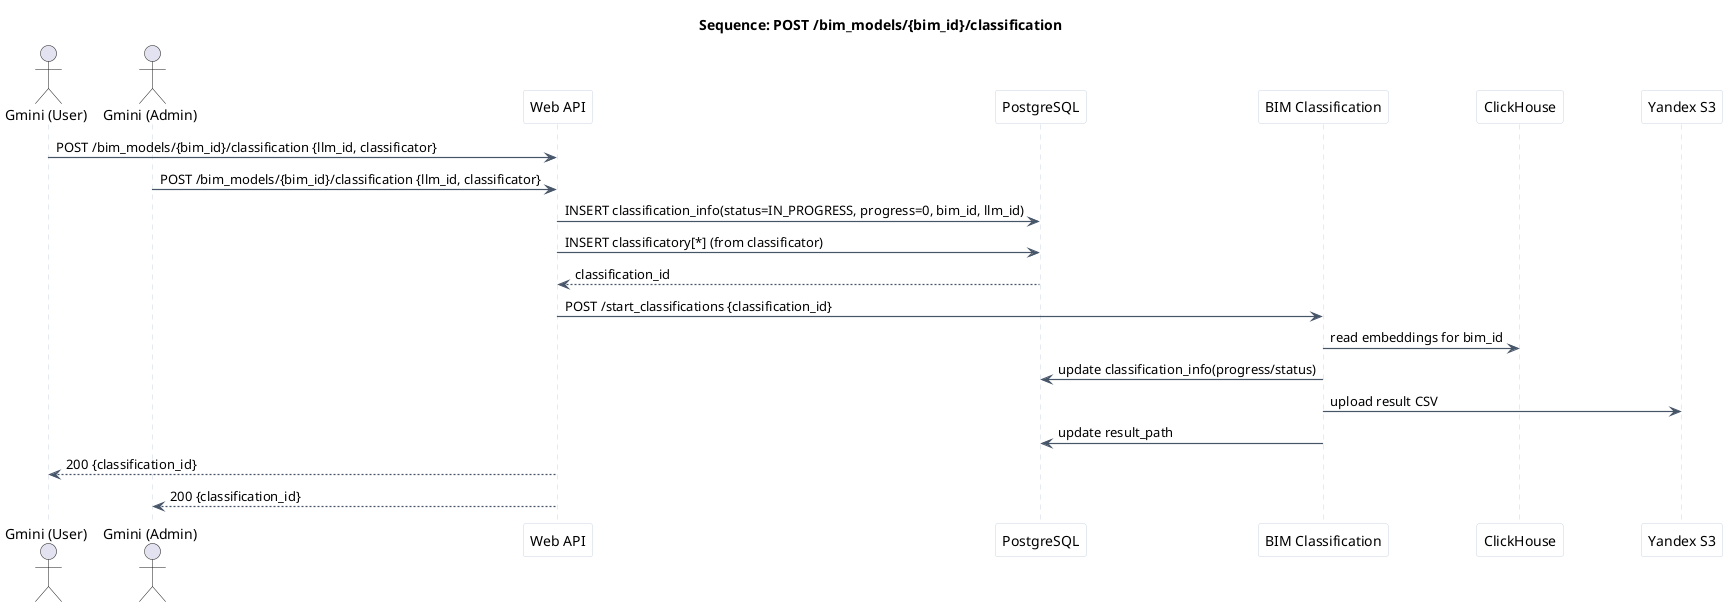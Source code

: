 @startuml
skinparam linetype ortho
skinparam ArrowThickness 1.2
skinparam ParticipantPadding 34
skinparam BoxPadding 22
skinparam ResponseMessageBelowArrow true
skinparam shadowing false
skinparam ArrowColor #475569
skinparam sequence {
  LifeLineBorderColor #CBD5E1
  ParticipantBackgroundColor #FFFFFF
  ParticipantBorderColor #CBD5E1
}

title Sequence: POST /bim_models/{bim_id}/classification

actor "Gmini (User)" as gmini_user
actor "Gmini (Admin)" as gmini_admin
participant "Web API" as web_api
participant "PostgreSQL" as pg
participant "BIM Classification" as svc
participant "ClickHouse" as ch
participant "Yandex S3" as s3

'gmini or admin can start
gmini_user -> web_api: POST /bim_models/{bim_id}/classification {llm_id, classificator}
gmini_admin -> web_api: POST /bim_models/{bim_id}/classification {llm_id, classificator}
web_api -> pg: INSERT classification_info(status=IN_PROGRESS, progress=0, bim_id, llm_id)
web_api -> pg: INSERT classificatory[*] (from classificator)
pg --> web_api: classification_id
web_api -> svc: POST /start_classifications {classification_id}
svc -> ch: read embeddings for bim_id
svc -> pg: update classification_info(progress/status)
svc -> s3: upload result CSV
svc -> pg: update result_path
web_api --> gmini_user: 200 {classification_id}
web_api --> gmini_admin: 200 {classification_id}

@enduml
